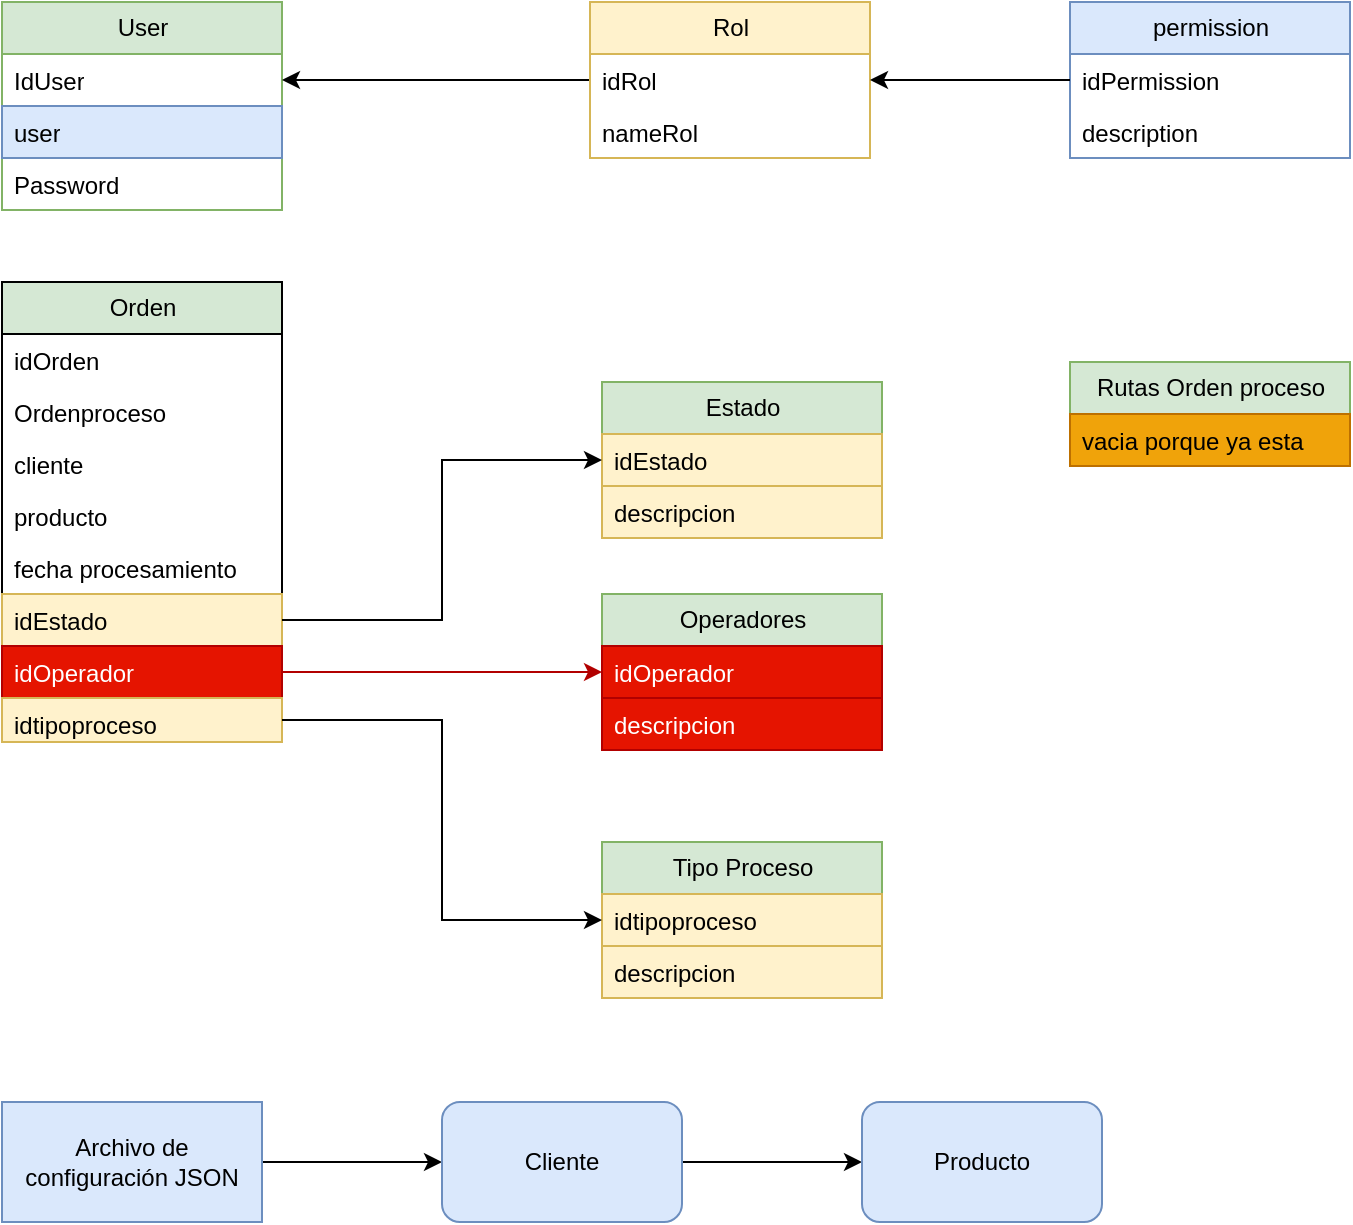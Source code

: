 <mxfile version="21.7.5" type="github">
  <diagram id="C5RBs43oDa-KdzZeNtuy" name="Usuarios">
    <mxGraphModel dx="1380" dy="749" grid="1" gridSize="10" guides="1" tooltips="1" connect="1" arrows="1" fold="1" page="1" pageScale="1" pageWidth="827" pageHeight="1169" math="0" shadow="0">
      <root>
        <mxCell id="WIyWlLk6GJQsqaUBKTNV-0" />
        <mxCell id="WIyWlLk6GJQsqaUBKTNV-1" parent="WIyWlLk6GJQsqaUBKTNV-0" />
        <mxCell id="VP1TtQkqcQD2wiykSnj6-16" value="User" style="swimlane;fontStyle=0;childLayout=stackLayout;horizontal=1;startSize=26;fillColor=#d5e8d4;horizontalStack=0;resizeParent=1;resizeParentMax=0;resizeLast=0;collapsible=1;marginBottom=0;html=1;strokeColor=#82b366;" parent="WIyWlLk6GJQsqaUBKTNV-1" vertex="1">
          <mxGeometry x="60" y="80" width="140" height="104" as="geometry" />
        </mxCell>
        <mxCell id="VP1TtQkqcQD2wiykSnj6-17" value="IdUser" style="text;strokeColor=none;fillColor=none;align=left;verticalAlign=top;spacingLeft=4;spacingRight=4;overflow=hidden;rotatable=0;points=[[0,0.5],[1,0.5]];portConstraint=eastwest;whiteSpace=wrap;html=1;" parent="VP1TtQkqcQD2wiykSnj6-16" vertex="1">
          <mxGeometry y="26" width="140" height="26" as="geometry" />
        </mxCell>
        <mxCell id="VP1TtQkqcQD2wiykSnj6-21" value="user" style="text;strokeColor=#6c8ebf;fillColor=#dae8fc;align=left;verticalAlign=top;spacingLeft=4;spacingRight=4;overflow=hidden;rotatable=0;points=[[0,0.5],[1,0.5]];portConstraint=eastwest;whiteSpace=wrap;html=1;" parent="VP1TtQkqcQD2wiykSnj6-16" vertex="1">
          <mxGeometry y="52" width="140" height="26" as="geometry" />
        </mxCell>
        <mxCell id="VP1TtQkqcQD2wiykSnj6-19" value="Password" style="text;strokeColor=none;fillColor=none;align=left;verticalAlign=top;spacingLeft=4;spacingRight=4;overflow=hidden;rotatable=0;points=[[0,0.5],[1,0.5]];portConstraint=eastwest;whiteSpace=wrap;html=1;" parent="VP1TtQkqcQD2wiykSnj6-16" vertex="1">
          <mxGeometry y="78" width="140" height="26" as="geometry" />
        </mxCell>
        <mxCell id="VP1TtQkqcQD2wiykSnj6-33" style="edgeStyle=orthogonalEdgeStyle;rounded=0;orthogonalLoop=1;jettySize=auto;html=1;entryX=1;entryY=0.5;entryDx=0;entryDy=0;" parent="WIyWlLk6GJQsqaUBKTNV-1" source="VP1TtQkqcQD2wiykSnj6-22" target="VP1TtQkqcQD2wiykSnj6-17" edge="1">
          <mxGeometry relative="1" as="geometry" />
        </mxCell>
        <mxCell id="VP1TtQkqcQD2wiykSnj6-22" value="Rol" style="swimlane;fontStyle=0;childLayout=stackLayout;horizontal=1;startSize=26;fillColor=#fff2cc;horizontalStack=0;resizeParent=1;resizeParentMax=0;resizeLast=0;collapsible=1;marginBottom=0;html=1;strokeColor=#d6b656;" parent="WIyWlLk6GJQsqaUBKTNV-1" vertex="1">
          <mxGeometry x="354" y="80" width="140" height="78" as="geometry" />
        </mxCell>
        <mxCell id="VP1TtQkqcQD2wiykSnj6-23" value="idRol" style="text;strokeColor=none;fillColor=none;align=left;verticalAlign=top;spacingLeft=4;spacingRight=4;overflow=hidden;rotatable=0;points=[[0,0.5],[1,0.5]];portConstraint=eastwest;whiteSpace=wrap;html=1;" parent="VP1TtQkqcQD2wiykSnj6-22" vertex="1">
          <mxGeometry y="26" width="140" height="26" as="geometry" />
        </mxCell>
        <mxCell id="VP1TtQkqcQD2wiykSnj6-24" value="nameRol" style="text;strokeColor=none;fillColor=none;align=left;verticalAlign=top;spacingLeft=4;spacingRight=4;overflow=hidden;rotatable=0;points=[[0,0.5],[1,0.5]];portConstraint=eastwest;whiteSpace=wrap;html=1;" parent="VP1TtQkqcQD2wiykSnj6-22" vertex="1">
          <mxGeometry y="52" width="140" height="26" as="geometry" />
        </mxCell>
        <mxCell id="VP1TtQkqcQD2wiykSnj6-26" value="permission" style="swimlane;fontStyle=0;childLayout=stackLayout;horizontal=1;startSize=26;fillColor=#dae8fc;horizontalStack=0;resizeParent=1;resizeParentMax=0;resizeLast=0;collapsible=1;marginBottom=0;html=1;strokeColor=#6c8ebf;" parent="WIyWlLk6GJQsqaUBKTNV-1" vertex="1">
          <mxGeometry x="594" y="80" width="140" height="78" as="geometry" />
        </mxCell>
        <mxCell id="VP1TtQkqcQD2wiykSnj6-27" value="idPermission" style="text;strokeColor=none;fillColor=none;align=left;verticalAlign=top;spacingLeft=4;spacingRight=4;overflow=hidden;rotatable=0;points=[[0,0.5],[1,0.5]];portConstraint=eastwest;whiteSpace=wrap;html=1;" parent="VP1TtQkqcQD2wiykSnj6-26" vertex="1">
          <mxGeometry y="26" width="140" height="26" as="geometry" />
        </mxCell>
        <mxCell id="VP1TtQkqcQD2wiykSnj6-28" value="description" style="text;strokeColor=none;fillColor=none;align=left;verticalAlign=top;spacingLeft=4;spacingRight=4;overflow=hidden;rotatable=0;points=[[0,0.5],[1,0.5]];portConstraint=eastwest;whiteSpace=wrap;html=1;" parent="VP1TtQkqcQD2wiykSnj6-26" vertex="1">
          <mxGeometry y="52" width="140" height="26" as="geometry" />
        </mxCell>
        <mxCell id="VP1TtQkqcQD2wiykSnj6-32" style="edgeStyle=orthogonalEdgeStyle;rounded=0;orthogonalLoop=1;jettySize=auto;html=1;entryX=1;entryY=0.5;entryDx=0;entryDy=0;" parent="WIyWlLk6GJQsqaUBKTNV-1" source="VP1TtQkqcQD2wiykSnj6-27" target="VP1TtQkqcQD2wiykSnj6-23" edge="1">
          <mxGeometry relative="1" as="geometry" />
        </mxCell>
        <mxCell id="Zibv7wbvIxuBI7zceMPY-0" value="Orden" style="swimlane;fontStyle=0;childLayout=stackLayout;horizontal=1;startSize=26;horizontalStack=0;resizeParent=1;resizeParentMax=0;resizeLast=0;collapsible=1;marginBottom=0;html=1;fillColor=#d5e8d4;" parent="WIyWlLk6GJQsqaUBKTNV-1" vertex="1">
          <mxGeometry x="60" y="220" width="140" height="230" as="geometry" />
        </mxCell>
        <mxCell id="Zibv7wbvIxuBI7zceMPY-1" value="idOrden" style="text;strokeColor=none;fillColor=none;align=left;verticalAlign=top;spacingLeft=4;spacingRight=4;overflow=hidden;rotatable=0;points=[[0,0.5],[1,0.5]];portConstraint=eastwest;whiteSpace=wrap;html=1;" parent="Zibv7wbvIxuBI7zceMPY-0" vertex="1">
          <mxGeometry y="26" width="140" height="26" as="geometry" />
        </mxCell>
        <mxCell id="Zibv7wbvIxuBI7zceMPY-2" value="Ordenproceso" style="text;strokeColor=none;fillColor=none;align=left;verticalAlign=top;spacingLeft=4;spacingRight=4;overflow=hidden;rotatable=0;points=[[0,0.5],[1,0.5]];portConstraint=eastwest;whiteSpace=wrap;html=1;" parent="Zibv7wbvIxuBI7zceMPY-0" vertex="1">
          <mxGeometry y="52" width="140" height="26" as="geometry" />
        </mxCell>
        <mxCell id="Zibv7wbvIxuBI7zceMPY-3" value="cliente" style="text;align=left;verticalAlign=top;spacingLeft=4;spacingRight=4;overflow=hidden;rotatable=0;points=[[0,0.5],[1,0.5]];portConstraint=eastwest;whiteSpace=wrap;html=1;" parent="Zibv7wbvIxuBI7zceMPY-0" vertex="1">
          <mxGeometry y="78" width="140" height="26" as="geometry" />
        </mxCell>
        <mxCell id="Zibv7wbvIxuBI7zceMPY-4" value="producto" style="text;align=left;verticalAlign=top;spacingLeft=4;spacingRight=4;overflow=hidden;rotatable=0;points=[[0,0.5],[1,0.5]];portConstraint=eastwest;whiteSpace=wrap;html=1;" parent="Zibv7wbvIxuBI7zceMPY-0" vertex="1">
          <mxGeometry y="104" width="140" height="26" as="geometry" />
        </mxCell>
        <mxCell id="Zibv7wbvIxuBI7zceMPY-5" value="fecha procesamiento" style="text;align=left;verticalAlign=top;spacingLeft=4;spacingRight=4;overflow=hidden;rotatable=0;points=[[0,0.5],[1,0.5]];portConstraint=eastwest;whiteSpace=wrap;html=1;" parent="Zibv7wbvIxuBI7zceMPY-0" vertex="1">
          <mxGeometry y="130" width="140" height="26" as="geometry" />
        </mxCell>
        <mxCell id="Zibv7wbvIxuBI7zceMPY-8" value="idEstado" style="text;strokeColor=#d6b656;fillColor=#fff2cc;align=left;verticalAlign=top;spacingLeft=4;spacingRight=4;overflow=hidden;rotatable=0;points=[[0,0.5],[1,0.5]];portConstraint=eastwest;whiteSpace=wrap;html=1;" parent="Zibv7wbvIxuBI7zceMPY-0" vertex="1">
          <mxGeometry y="156" width="140" height="26" as="geometry" />
        </mxCell>
        <mxCell id="Zibv7wbvIxuBI7zceMPY-21" value="idOperador" style="text;strokeColor=#B20000;fillColor=#e51400;align=left;verticalAlign=top;spacingLeft=4;spacingRight=4;overflow=hidden;rotatable=0;points=[[0,0.5],[1,0.5]];portConstraint=eastwest;whiteSpace=wrap;html=1;fontColor=#ffffff;" parent="Zibv7wbvIxuBI7zceMPY-0" vertex="1">
          <mxGeometry y="182" width="140" height="26" as="geometry" />
        </mxCell>
        <mxCell id="Zibv7wbvIxuBI7zceMPY-99" value="idtipoproceso" style="text;align=left;verticalAlign=top;spacingLeft=4;spacingRight=4;overflow=hidden;rotatable=0;points=[[0,0.5],[1,0.5]];portConstraint=eastwest;whiteSpace=wrap;html=1;fillColor=#fff2cc;strokeColor=#d6b656;" parent="Zibv7wbvIxuBI7zceMPY-0" vertex="1">
          <mxGeometry y="208" width="140" height="22" as="geometry" />
        </mxCell>
        <mxCell id="Zibv7wbvIxuBI7zceMPY-23" value="Rutas Orden proceso" style="swimlane;fontStyle=0;childLayout=stackLayout;horizontal=1;startSize=26;fillColor=#d5e8d4;horizontalStack=0;resizeParent=1;resizeParentMax=0;resizeLast=0;collapsible=1;marginBottom=0;html=1;strokeColor=#82b366;" parent="WIyWlLk6GJQsqaUBKTNV-1" vertex="1">
          <mxGeometry x="594" y="260" width="140" height="52" as="geometry" />
        </mxCell>
        <mxCell id="Zibv7wbvIxuBI7zceMPY-34" value="vacia porque ya esta" style="text;strokeColor=#BD7000;fillColor=#f0a30a;align=left;verticalAlign=top;spacingLeft=4;spacingRight=4;overflow=hidden;rotatable=0;points=[[0,0.5],[1,0.5]];portConstraint=eastwest;whiteSpace=wrap;html=1;fontColor=#000000;" parent="Zibv7wbvIxuBI7zceMPY-23" vertex="1">
          <mxGeometry y="26" width="140" height="26" as="geometry" />
        </mxCell>
        <mxCell id="Zibv7wbvIxuBI7zceMPY-49" value="Estado" style="swimlane;fontStyle=0;childLayout=stackLayout;horizontal=1;startSize=26;fillColor=#d5e8d4;horizontalStack=0;resizeParent=1;resizeParentMax=0;resizeLast=0;collapsible=1;marginBottom=0;html=1;strokeColor=#82b366;" parent="WIyWlLk6GJQsqaUBKTNV-1" vertex="1">
          <mxGeometry x="360" y="270" width="140" height="78" as="geometry" />
        </mxCell>
        <mxCell id="Zibv7wbvIxuBI7zceMPY-50" value="idEstado" style="text;strokeColor=#d6b656;fillColor=#fff2cc;align=left;verticalAlign=top;spacingLeft=4;spacingRight=4;overflow=hidden;rotatable=0;points=[[0,0.5],[1,0.5]];portConstraint=eastwest;whiteSpace=wrap;html=1;" parent="Zibv7wbvIxuBI7zceMPY-49" vertex="1">
          <mxGeometry y="26" width="140" height="26" as="geometry" />
        </mxCell>
        <mxCell id="Zibv7wbvIxuBI7zceMPY-53" value="descripcion" style="text;strokeColor=#d6b656;fillColor=#fff2cc;align=left;verticalAlign=top;spacingLeft=4;spacingRight=4;overflow=hidden;rotatable=0;points=[[0,0.5],[1,0.5]];portConstraint=eastwest;whiteSpace=wrap;html=1;" parent="Zibv7wbvIxuBI7zceMPY-49" vertex="1">
          <mxGeometry y="52" width="140" height="26" as="geometry" />
        </mxCell>
        <mxCell id="Zibv7wbvIxuBI7zceMPY-54" style="edgeStyle=orthogonalEdgeStyle;rounded=0;orthogonalLoop=1;jettySize=auto;html=1;" parent="WIyWlLk6GJQsqaUBKTNV-1" source="Zibv7wbvIxuBI7zceMPY-8" target="Zibv7wbvIxuBI7zceMPY-50" edge="1">
          <mxGeometry relative="1" as="geometry" />
        </mxCell>
        <mxCell id="Zibv7wbvIxuBI7zceMPY-62" value="Operadores" style="swimlane;fontStyle=0;childLayout=stackLayout;horizontal=1;startSize=26;fillColor=#d5e8d4;horizontalStack=0;resizeParent=1;resizeParentMax=0;resizeLast=0;collapsible=1;marginBottom=0;html=1;strokeColor=#82b366;gradientColor=#d5e8d4;" parent="WIyWlLk6GJQsqaUBKTNV-1" vertex="1">
          <mxGeometry x="360" y="376" width="140" height="78" as="geometry" />
        </mxCell>
        <mxCell id="Zibv7wbvIxuBI7zceMPY-63" value="idOperador" style="text;strokeColor=#B20000;fillColor=#e51400;align=left;verticalAlign=top;spacingLeft=4;spacingRight=4;overflow=hidden;rotatable=0;points=[[0,0.5],[1,0.5]];portConstraint=eastwest;whiteSpace=wrap;html=1;fontColor=#ffffff;" parent="Zibv7wbvIxuBI7zceMPY-62" vertex="1">
          <mxGeometry y="26" width="140" height="26" as="geometry" />
        </mxCell>
        <mxCell id="Zibv7wbvIxuBI7zceMPY-64" value="descripcion" style="text;strokeColor=#B20000;fillColor=#e51400;align=left;verticalAlign=top;spacingLeft=4;spacingRight=4;overflow=hidden;rotatable=0;points=[[0,0.5],[1,0.5]];portConstraint=eastwest;whiteSpace=wrap;html=1;fontColor=#ffffff;" parent="Zibv7wbvIxuBI7zceMPY-62" vertex="1">
          <mxGeometry y="52" width="140" height="26" as="geometry" />
        </mxCell>
        <mxCell id="Zibv7wbvIxuBI7zceMPY-66" style="edgeStyle=orthogonalEdgeStyle;rounded=0;orthogonalLoop=1;jettySize=auto;html=1;exitX=1;exitY=0.5;exitDx=0;exitDy=0;entryX=0;entryY=0.5;entryDx=0;entryDy=0;fillColor=#e51400;strokeColor=#B20000;" parent="WIyWlLk6GJQsqaUBKTNV-1" source="Zibv7wbvIxuBI7zceMPY-21" target="Zibv7wbvIxuBI7zceMPY-62" edge="1">
          <mxGeometry relative="1" as="geometry">
            <mxPoint x="300" y="600" as="targetPoint" />
          </mxGeometry>
        </mxCell>
        <mxCell id="Zibv7wbvIxuBI7zceMPY-96" value="" style="edgeStyle=orthogonalEdgeStyle;rounded=0;orthogonalLoop=1;jettySize=auto;html=1;" parent="WIyWlLk6GJQsqaUBKTNV-1" source="Zibv7wbvIxuBI7zceMPY-93" target="Zibv7wbvIxuBI7zceMPY-94" edge="1">
          <mxGeometry relative="1" as="geometry">
            <mxPoint x="270" y="725" as="targetPoint" />
          </mxGeometry>
        </mxCell>
        <mxCell id="Zibv7wbvIxuBI7zceMPY-93" value="Archivo de configuración JSON" style="rounded=1;whiteSpace=wrap;html=1;fillColor=#dae8fc;strokeColor=#6c8ebf;arcSize=0;" parent="WIyWlLk6GJQsqaUBKTNV-1" vertex="1">
          <mxGeometry x="60" y="630" width="130" height="60" as="geometry" />
        </mxCell>
        <mxCell id="Zibv7wbvIxuBI7zceMPY-98" style="edgeStyle=orthogonalEdgeStyle;rounded=0;orthogonalLoop=1;jettySize=auto;html=1;" parent="WIyWlLk6GJQsqaUBKTNV-1" source="Zibv7wbvIxuBI7zceMPY-94" target="Zibv7wbvIxuBI7zceMPY-97" edge="1">
          <mxGeometry relative="1" as="geometry" />
        </mxCell>
        <mxCell id="Zibv7wbvIxuBI7zceMPY-94" value="Cliente" style="rounded=1;whiteSpace=wrap;html=1;fillColor=#dae8fc;strokeColor=#6c8ebf;" parent="WIyWlLk6GJQsqaUBKTNV-1" vertex="1">
          <mxGeometry x="280" y="630" width="120" height="60" as="geometry" />
        </mxCell>
        <mxCell id="Zibv7wbvIxuBI7zceMPY-97" value="Producto" style="rounded=1;whiteSpace=wrap;html=1;fillColor=#dae8fc;strokeColor=#6c8ebf;" parent="WIyWlLk6GJQsqaUBKTNV-1" vertex="1">
          <mxGeometry x="490" y="630" width="120" height="60" as="geometry" />
        </mxCell>
        <mxCell id="HqYaGczHwXqFd5re33B6-0" value="Tipo Proceso" style="swimlane;fontStyle=0;childLayout=stackLayout;horizontal=1;startSize=26;fillColor=#d5e8d4;horizontalStack=0;resizeParent=1;resizeParentMax=0;resizeLast=0;collapsible=1;marginBottom=0;html=1;strokeColor=#82b366;gradientColor=#d5e8d4;" vertex="1" parent="WIyWlLk6GJQsqaUBKTNV-1">
          <mxGeometry x="360" y="500" width="140" height="78" as="geometry" />
        </mxCell>
        <mxCell id="HqYaGczHwXqFd5re33B6-1" value="idtipoproceso" style="text;strokeColor=#d6b656;fillColor=#fff2cc;align=left;verticalAlign=top;spacingLeft=4;spacingRight=4;overflow=hidden;rotatable=0;points=[[0,0.5],[1,0.5]];portConstraint=eastwest;whiteSpace=wrap;html=1;" vertex="1" parent="HqYaGczHwXqFd5re33B6-0">
          <mxGeometry y="26" width="140" height="26" as="geometry" />
        </mxCell>
        <mxCell id="HqYaGczHwXqFd5re33B6-2" value="descripcion" style="text;strokeColor=#d6b656;fillColor=#fff2cc;align=left;verticalAlign=top;spacingLeft=4;spacingRight=4;overflow=hidden;rotatable=0;points=[[0,0.5],[1,0.5]];portConstraint=eastwest;whiteSpace=wrap;html=1;" vertex="1" parent="HqYaGczHwXqFd5re33B6-0">
          <mxGeometry y="52" width="140" height="26" as="geometry" />
        </mxCell>
        <mxCell id="HqYaGczHwXqFd5re33B6-5" style="edgeStyle=orthogonalEdgeStyle;rounded=0;orthogonalLoop=1;jettySize=auto;html=1;" edge="1" parent="WIyWlLk6GJQsqaUBKTNV-1" source="Zibv7wbvIxuBI7zceMPY-99" target="HqYaGczHwXqFd5re33B6-1">
          <mxGeometry relative="1" as="geometry" />
        </mxCell>
      </root>
    </mxGraphModel>
  </diagram>
</mxfile>
